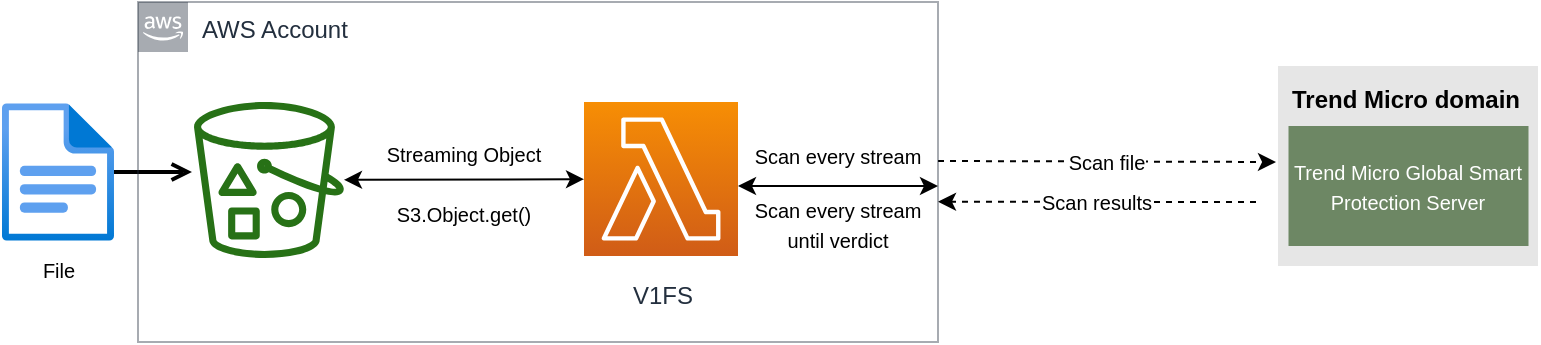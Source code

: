 <mxfile version="21.1.2" type="device">
  <diagram id="Ht1M8jgEwFfnCIfOTk4-" name="Page-1">
    <mxGraphModel dx="1440" dy="854" grid="1" gridSize="10" guides="1" tooltips="1" connect="1" arrows="1" fold="1" page="1" pageScale="1" pageWidth="1169" pageHeight="827" math="0" shadow="0">
      <root>
        <mxCell id="0" />
        <mxCell id="1" parent="0" />
        <mxCell id="UEzPUAAOIrF-is8g5C7q-88" value="" style="edgeStyle=orthogonalEdgeStyle;rounded=0;orthogonalLoop=1;jettySize=auto;html=1;endArrow=open;endFill=0;strokeWidth=2;" parent="1" source="SOLaATFvumEIcmYHhmR9-1" edge="1">
          <mxGeometry relative="1" as="geometry">
            <mxPoint x="64.99" y="234" as="sourcePoint" />
            <mxPoint x="106.998" y="315.034" as="targetPoint" />
          </mxGeometry>
        </mxCell>
        <mxCell id="SOLaATFvumEIcmYHhmR9-1" value="&lt;font style=&quot;font-size: 10px;&quot;&gt;File&lt;/font&gt;" style="aspect=fixed;html=1;points=[];align=center;image;fontSize=12;image=img/lib/azure2/general/File.svg;" parent="1" vertex="1">
          <mxGeometry x="11.99" y="280.5" width="56.0" height="69" as="geometry" />
        </mxCell>
        <mxCell id="SOLaATFvumEIcmYHhmR9-33" value="" style="endArrow=classic;html=1;rounded=0;fontSize=12;dashed=1;" parent="1" edge="1">
          <mxGeometry width="50" height="50" relative="1" as="geometry">
            <mxPoint x="480.0" y="309.502" as="sourcePoint" />
            <mxPoint x="649" y="310" as="targetPoint" />
          </mxGeometry>
        </mxCell>
        <mxCell id="SOLaATFvumEIcmYHhmR9-35" value="&lt;font style=&quot;font-size: 10px;&quot;&gt;Scan file&lt;/font&gt;" style="edgeLabel;html=1;align=center;verticalAlign=middle;resizable=0;points=[];fontSize=12;" parent="SOLaATFvumEIcmYHhmR9-33" vertex="1" connectable="0">
          <mxGeometry x="-0.004" relative="1" as="geometry">
            <mxPoint as="offset" />
          </mxGeometry>
        </mxCell>
        <mxCell id="SOLaATFvumEIcmYHhmR9-34" value="" style="endArrow=classic;html=1;rounded=0;fontSize=12;dashed=1;" parent="1" edge="1">
          <mxGeometry width="50" height="50" relative="1" as="geometry">
            <mxPoint x="639" y="330" as="sourcePoint" />
            <mxPoint x="480" y="329.845" as="targetPoint" />
          </mxGeometry>
        </mxCell>
        <mxCell id="SOLaATFvumEIcmYHhmR9-36" value="&lt;font style=&quot;font-size: 10px;&quot;&gt;Scan results&lt;/font&gt;" style="edgeLabel;html=1;align=center;verticalAlign=middle;resizable=0;points=[];fontSize=12;" parent="SOLaATFvumEIcmYHhmR9-34" vertex="1" connectable="0">
          <mxGeometry x="0.013" relative="1" as="geometry">
            <mxPoint as="offset" />
          </mxGeometry>
        </mxCell>
        <mxCell id="qXlvel-bi4WhbtgMyOii-1" value="AWS Account" style="points=[[0,0],[0.25,0],[0.5,0],[0.75,0],[1,0],[1,0.25],[1,0.5],[1,0.75],[1,1],[0.75,1],[0.5,1],[0.25,1],[0,1],[0,0.75],[0,0.5],[0,0.25]];outlineConnect=0;gradientColor=none;html=1;whiteSpace=wrap;fontSize=12;fontStyle=0;shape=mxgraph.aws4.group;grIcon=mxgraph.aws4.group_aws_cloud_alt;strokeColor=#232F3E;fillColor=none;verticalAlign=top;align=left;spacingLeft=30;fontColor=#232F3E;dashed=0;labelBackgroundColor=#ffffff;container=1;pointerEvents=0;collapsible=0;recursiveResize=0;opacity=40;" parent="1" vertex="1">
          <mxGeometry x="80" y="230" width="400" height="170" as="geometry" />
        </mxCell>
        <mxCell id="UEzPUAAOIrF-is8g5C7q-77" value="" style="outlineConnect=0;fontColor=#232F3E;gradientColor=none;fillColor=#277116;strokeColor=none;dashed=0;verticalLabelPosition=bottom;verticalAlign=top;align=center;html=1;fontSize=12;fontStyle=0;aspect=fixed;pointerEvents=1;shape=mxgraph.aws4.bucket_with_objects;labelBackgroundColor=#ffffff;" parent="qXlvel-bi4WhbtgMyOii-1" vertex="1">
          <mxGeometry x="28" y="50" width="75" height="78" as="geometry" />
        </mxCell>
        <mxCell id="qXlvel-bi4WhbtgMyOii-6" value="V1FS" style="outlineConnect=0;fontColor=#232F3E;gradientColor=#F78E04;gradientDirection=north;fillColor=#D05C17;strokeColor=#ffffff;dashed=0;verticalLabelPosition=bottom;verticalAlign=top;align=center;html=1;fontSize=12;fontStyle=0;aspect=fixed;shape=mxgraph.aws4.resourceIcon;resIcon=mxgraph.aws4.lambda;labelBackgroundColor=#ffffff;spacingTop=6;" parent="qXlvel-bi4WhbtgMyOii-1" vertex="1">
          <mxGeometry x="223" y="50" width="77" height="77" as="geometry" />
        </mxCell>
        <mxCell id="gMphVWZr9Liw3VwEEL_Q-4" value="" style="endArrow=classic;startArrow=classic;html=1;rounded=0;" parent="qXlvel-bi4WhbtgMyOii-1" source="UEzPUAAOIrF-is8g5C7q-77" target="qXlvel-bi4WhbtgMyOii-6" edge="1">
          <mxGeometry width="50" height="50" relative="1" as="geometry">
            <mxPoint x="133" y="114" as="sourcePoint" />
            <mxPoint x="183" y="64" as="targetPoint" />
          </mxGeometry>
        </mxCell>
        <mxCell id="gMphVWZr9Liw3VwEEL_Q-6" value="&lt;font style=&quot;font-size: 10px;&quot;&gt;Streaming Object&lt;/font&gt;" style="text;strokeColor=none;align=center;fillColor=none;html=1;verticalAlign=middle;whiteSpace=wrap;rounded=0;" parent="qXlvel-bi4WhbtgMyOii-1" vertex="1">
          <mxGeometry x="113" y="61" width="100" height="30" as="geometry" />
        </mxCell>
        <mxCell id="gMphVWZr9Liw3VwEEL_Q-7" value="" style="endArrow=classic;startArrow=classic;html=1;rounded=0;entryX=1;entryY=1;entryDx=0;entryDy=0;exitX=0;exitY=1;exitDx=0;exitDy=0;" parent="qXlvel-bi4WhbtgMyOii-1" source="gMphVWZr9Liw3VwEEL_Q-8" target="gMphVWZr9Liw3VwEEL_Q-8" edge="1">
          <mxGeometry width="50" height="50" relative="1" as="geometry">
            <mxPoint x="110" y="205" as="sourcePoint" />
            <mxPoint x="230" y="205" as="targetPoint" />
          </mxGeometry>
        </mxCell>
        <mxCell id="gMphVWZr9Liw3VwEEL_Q-8" value="&lt;font style=&quot;font-size: 10px;&quot;&gt;Scan every stream&lt;/font&gt;" style="text;strokeColor=none;align=center;fillColor=none;html=1;verticalAlign=middle;whiteSpace=wrap;rounded=0;" parent="qXlvel-bi4WhbtgMyOii-1" vertex="1">
          <mxGeometry x="300" y="62" width="100" height="30" as="geometry" />
        </mxCell>
        <mxCell id="gMphVWZr9Liw3VwEEL_Q-9" value="&lt;font style=&quot;font-size: 10px;&quot;&gt;Scan every stream until verdict&lt;/font&gt;" style="text;strokeColor=none;align=center;fillColor=none;html=1;verticalAlign=middle;whiteSpace=wrap;rounded=0;" parent="qXlvel-bi4WhbtgMyOii-1" vertex="1">
          <mxGeometry x="300" y="94" width="100" height="34" as="geometry" />
        </mxCell>
        <mxCell id="gMphVWZr9Liw3VwEEL_Q-10" value="&lt;font style=&quot;font-size: 10px;&quot;&gt;S3.Object.get()&lt;/font&gt;" style="text;strokeColor=none;align=center;fillColor=none;html=1;verticalAlign=middle;whiteSpace=wrap;rounded=0;" parent="qXlvel-bi4WhbtgMyOii-1" vertex="1">
          <mxGeometry x="113" y="91" width="100" height="30" as="geometry" />
        </mxCell>
        <mxCell id="gMphVWZr9Liw3VwEEL_Q-11" value="" style="group" parent="1" vertex="1" connectable="0">
          <mxGeometry x="650" y="262" width="130" height="100" as="geometry" />
        </mxCell>
        <mxCell id="SOLaATFvumEIcmYHhmR9-37" value="" style="rounded=0;whiteSpace=wrap;html=1;labelBackgroundColor=none;fontSize=12;fillColor=#E6E6E6;fontColor=#333333;strokeColor=none;" parent="gMphVWZr9Liw3VwEEL_Q-11" vertex="1">
          <mxGeometry width="130" height="100" as="geometry" />
        </mxCell>
        <mxCell id="SOLaATFvumEIcmYHhmR9-38" value="" style="endArrow=classic;html=1;rounded=0;fontSize=12;dashed=1;" parent="gMphVWZr9Liw3VwEEL_Q-11" edge="1">
          <mxGeometry width="50" height="50" relative="1" as="geometry">
            <mxPoint x="9.5" y="60" as="sourcePoint" />
            <mxPoint x="49.5" y="60" as="targetPoint" />
          </mxGeometry>
        </mxCell>
        <mxCell id="SOLaATFvumEIcmYHhmR9-40" value="" style="endArrow=classic;html=1;rounded=0;fontSize=12;dashed=1;" parent="gMphVWZr9Liw3VwEEL_Q-11" edge="1">
          <mxGeometry width="50" height="50" relative="1" as="geometry">
            <mxPoint x="49.5" y="80" as="sourcePoint" />
            <mxPoint x="20" y="80" as="targetPoint" />
          </mxGeometry>
        </mxCell>
        <mxCell id="SOLaATFvumEIcmYHhmR9-42" value="&lt;h6&gt;&lt;font style=&quot;font-size: 12px;&quot;&gt;Trend Micro domain&lt;/font&gt;&lt;/h6&gt;" style="text;html=1;strokeColor=none;fillColor=none;align=left;verticalAlign=middle;whiteSpace=wrap;rounded=0;labelBackgroundColor=none;fontSize=24;" parent="gMphVWZr9Liw3VwEEL_Q-11" vertex="1">
          <mxGeometry x="4.75" width="120.5" height="30" as="geometry" />
        </mxCell>
        <mxCell id="SOLaATFvumEIcmYHhmR9-43" value="&lt;font style=&quot;font-size: 10px;&quot;&gt;Trend Micro Global Smart Protection Server&lt;/font&gt;" style="rounded=0;whiteSpace=wrap;html=1;labelBackgroundColor=none;fontSize=12;fillColor=#6d8764;strokeColor=none;fontColor=#ffffff;align=center;" parent="gMphVWZr9Liw3VwEEL_Q-11" vertex="1">
          <mxGeometry x="5.25" y="30" width="120" height="60" as="geometry" />
        </mxCell>
      </root>
    </mxGraphModel>
  </diagram>
</mxfile>
